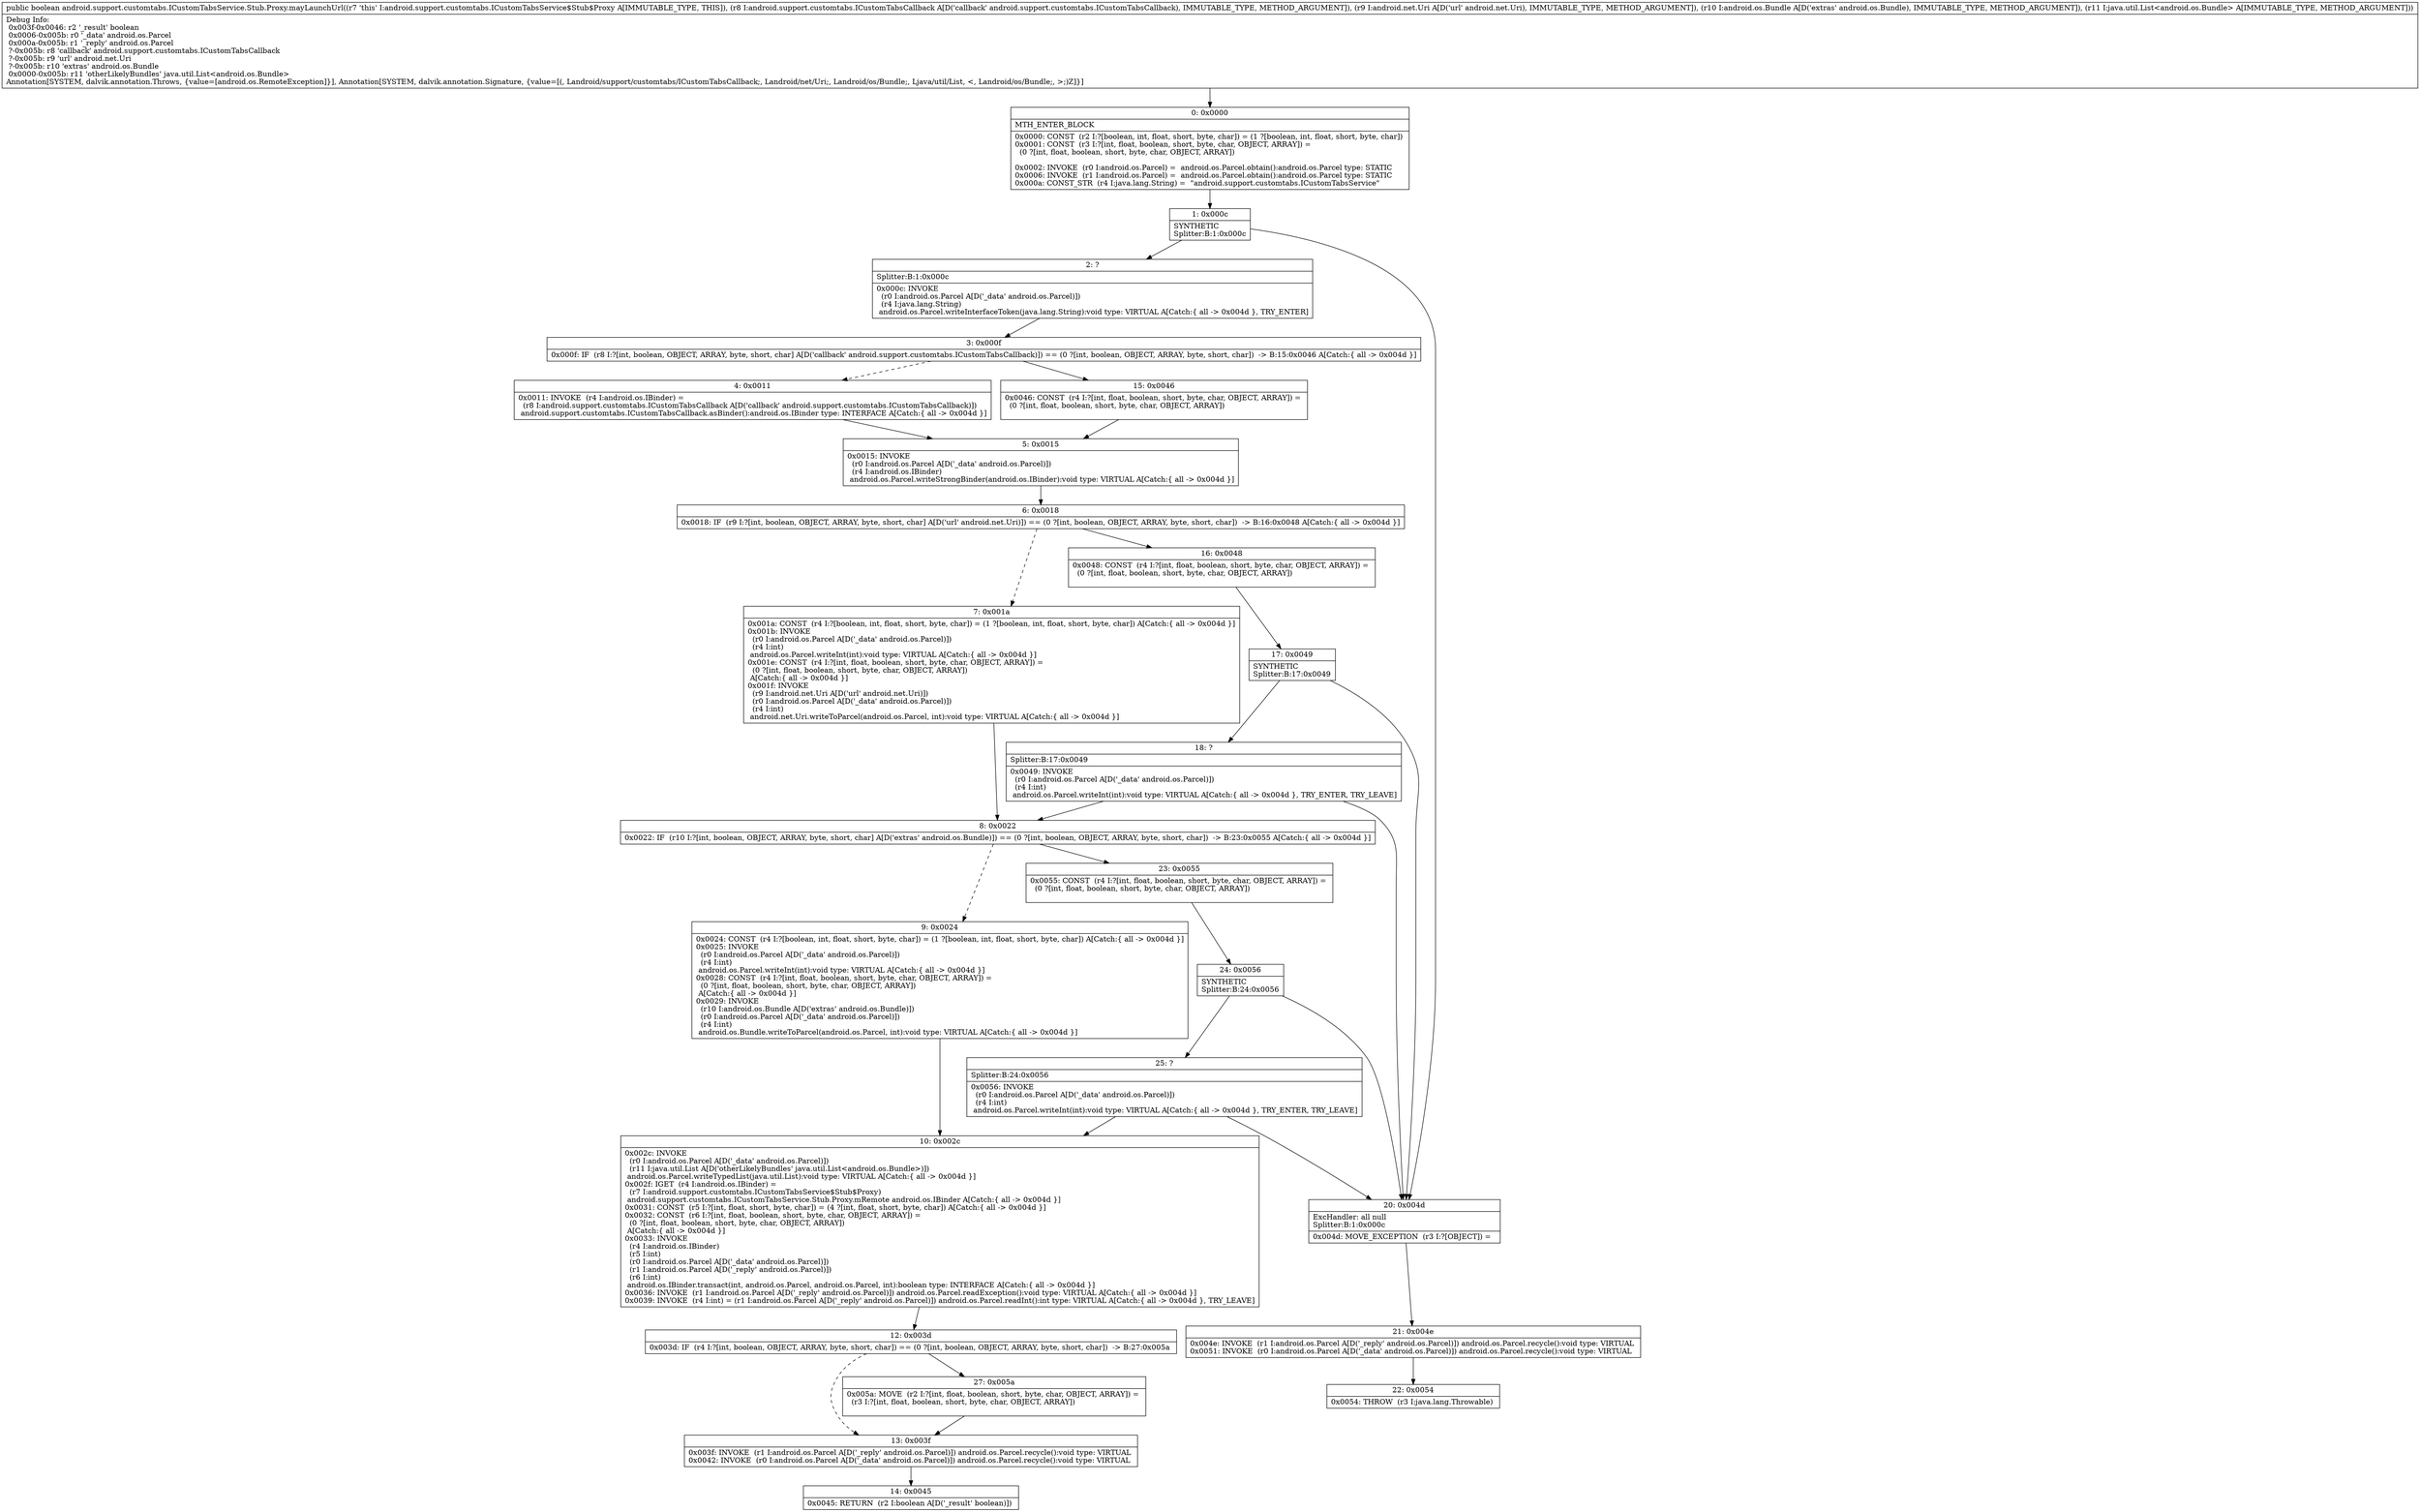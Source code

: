 digraph "CFG forandroid.support.customtabs.ICustomTabsService.Stub.Proxy.mayLaunchUrl(Landroid\/support\/customtabs\/ICustomTabsCallback;Landroid\/net\/Uri;Landroid\/os\/Bundle;Ljava\/util\/List;)Z" {
Node_0 [shape=record,label="{0\:\ 0x0000|MTH_ENTER_BLOCK\l|0x0000: CONST  (r2 I:?[boolean, int, float, short, byte, char]) = (1 ?[boolean, int, float, short, byte, char]) \l0x0001: CONST  (r3 I:?[int, float, boolean, short, byte, char, OBJECT, ARRAY]) = \l  (0 ?[int, float, boolean, short, byte, char, OBJECT, ARRAY])\l \l0x0002: INVOKE  (r0 I:android.os.Parcel) =  android.os.Parcel.obtain():android.os.Parcel type: STATIC \l0x0006: INVOKE  (r1 I:android.os.Parcel) =  android.os.Parcel.obtain():android.os.Parcel type: STATIC \l0x000a: CONST_STR  (r4 I:java.lang.String) =  \"android.support.customtabs.ICustomTabsService\" \l}"];
Node_1 [shape=record,label="{1\:\ 0x000c|SYNTHETIC\lSplitter:B:1:0x000c\l}"];
Node_2 [shape=record,label="{2\:\ ?|Splitter:B:1:0x000c\l|0x000c: INVOKE  \l  (r0 I:android.os.Parcel A[D('_data' android.os.Parcel)])\l  (r4 I:java.lang.String)\l android.os.Parcel.writeInterfaceToken(java.lang.String):void type: VIRTUAL A[Catch:\{ all \-\> 0x004d \}, TRY_ENTER]\l}"];
Node_3 [shape=record,label="{3\:\ 0x000f|0x000f: IF  (r8 I:?[int, boolean, OBJECT, ARRAY, byte, short, char] A[D('callback' android.support.customtabs.ICustomTabsCallback)]) == (0 ?[int, boolean, OBJECT, ARRAY, byte, short, char])  \-\> B:15:0x0046 A[Catch:\{ all \-\> 0x004d \}]\l}"];
Node_4 [shape=record,label="{4\:\ 0x0011|0x0011: INVOKE  (r4 I:android.os.IBinder) = \l  (r8 I:android.support.customtabs.ICustomTabsCallback A[D('callback' android.support.customtabs.ICustomTabsCallback)])\l android.support.customtabs.ICustomTabsCallback.asBinder():android.os.IBinder type: INTERFACE A[Catch:\{ all \-\> 0x004d \}]\l}"];
Node_5 [shape=record,label="{5\:\ 0x0015|0x0015: INVOKE  \l  (r0 I:android.os.Parcel A[D('_data' android.os.Parcel)])\l  (r4 I:android.os.IBinder)\l android.os.Parcel.writeStrongBinder(android.os.IBinder):void type: VIRTUAL A[Catch:\{ all \-\> 0x004d \}]\l}"];
Node_6 [shape=record,label="{6\:\ 0x0018|0x0018: IF  (r9 I:?[int, boolean, OBJECT, ARRAY, byte, short, char] A[D('url' android.net.Uri)]) == (0 ?[int, boolean, OBJECT, ARRAY, byte, short, char])  \-\> B:16:0x0048 A[Catch:\{ all \-\> 0x004d \}]\l}"];
Node_7 [shape=record,label="{7\:\ 0x001a|0x001a: CONST  (r4 I:?[boolean, int, float, short, byte, char]) = (1 ?[boolean, int, float, short, byte, char]) A[Catch:\{ all \-\> 0x004d \}]\l0x001b: INVOKE  \l  (r0 I:android.os.Parcel A[D('_data' android.os.Parcel)])\l  (r4 I:int)\l android.os.Parcel.writeInt(int):void type: VIRTUAL A[Catch:\{ all \-\> 0x004d \}]\l0x001e: CONST  (r4 I:?[int, float, boolean, short, byte, char, OBJECT, ARRAY]) = \l  (0 ?[int, float, boolean, short, byte, char, OBJECT, ARRAY])\l A[Catch:\{ all \-\> 0x004d \}]\l0x001f: INVOKE  \l  (r9 I:android.net.Uri A[D('url' android.net.Uri)])\l  (r0 I:android.os.Parcel A[D('_data' android.os.Parcel)])\l  (r4 I:int)\l android.net.Uri.writeToParcel(android.os.Parcel, int):void type: VIRTUAL A[Catch:\{ all \-\> 0x004d \}]\l}"];
Node_8 [shape=record,label="{8\:\ 0x0022|0x0022: IF  (r10 I:?[int, boolean, OBJECT, ARRAY, byte, short, char] A[D('extras' android.os.Bundle)]) == (0 ?[int, boolean, OBJECT, ARRAY, byte, short, char])  \-\> B:23:0x0055 A[Catch:\{ all \-\> 0x004d \}]\l}"];
Node_9 [shape=record,label="{9\:\ 0x0024|0x0024: CONST  (r4 I:?[boolean, int, float, short, byte, char]) = (1 ?[boolean, int, float, short, byte, char]) A[Catch:\{ all \-\> 0x004d \}]\l0x0025: INVOKE  \l  (r0 I:android.os.Parcel A[D('_data' android.os.Parcel)])\l  (r4 I:int)\l android.os.Parcel.writeInt(int):void type: VIRTUAL A[Catch:\{ all \-\> 0x004d \}]\l0x0028: CONST  (r4 I:?[int, float, boolean, short, byte, char, OBJECT, ARRAY]) = \l  (0 ?[int, float, boolean, short, byte, char, OBJECT, ARRAY])\l A[Catch:\{ all \-\> 0x004d \}]\l0x0029: INVOKE  \l  (r10 I:android.os.Bundle A[D('extras' android.os.Bundle)])\l  (r0 I:android.os.Parcel A[D('_data' android.os.Parcel)])\l  (r4 I:int)\l android.os.Bundle.writeToParcel(android.os.Parcel, int):void type: VIRTUAL A[Catch:\{ all \-\> 0x004d \}]\l}"];
Node_10 [shape=record,label="{10\:\ 0x002c|0x002c: INVOKE  \l  (r0 I:android.os.Parcel A[D('_data' android.os.Parcel)])\l  (r11 I:java.util.List A[D('otherLikelyBundles' java.util.List\<android.os.Bundle\>)])\l android.os.Parcel.writeTypedList(java.util.List):void type: VIRTUAL A[Catch:\{ all \-\> 0x004d \}]\l0x002f: IGET  (r4 I:android.os.IBinder) = \l  (r7 I:android.support.customtabs.ICustomTabsService$Stub$Proxy)\l android.support.customtabs.ICustomTabsService.Stub.Proxy.mRemote android.os.IBinder A[Catch:\{ all \-\> 0x004d \}]\l0x0031: CONST  (r5 I:?[int, float, short, byte, char]) = (4 ?[int, float, short, byte, char]) A[Catch:\{ all \-\> 0x004d \}]\l0x0032: CONST  (r6 I:?[int, float, boolean, short, byte, char, OBJECT, ARRAY]) = \l  (0 ?[int, float, boolean, short, byte, char, OBJECT, ARRAY])\l A[Catch:\{ all \-\> 0x004d \}]\l0x0033: INVOKE  \l  (r4 I:android.os.IBinder)\l  (r5 I:int)\l  (r0 I:android.os.Parcel A[D('_data' android.os.Parcel)])\l  (r1 I:android.os.Parcel A[D('_reply' android.os.Parcel)])\l  (r6 I:int)\l android.os.IBinder.transact(int, android.os.Parcel, android.os.Parcel, int):boolean type: INTERFACE A[Catch:\{ all \-\> 0x004d \}]\l0x0036: INVOKE  (r1 I:android.os.Parcel A[D('_reply' android.os.Parcel)]) android.os.Parcel.readException():void type: VIRTUAL A[Catch:\{ all \-\> 0x004d \}]\l0x0039: INVOKE  (r4 I:int) = (r1 I:android.os.Parcel A[D('_reply' android.os.Parcel)]) android.os.Parcel.readInt():int type: VIRTUAL A[Catch:\{ all \-\> 0x004d \}, TRY_LEAVE]\l}"];
Node_12 [shape=record,label="{12\:\ 0x003d|0x003d: IF  (r4 I:?[int, boolean, OBJECT, ARRAY, byte, short, char]) == (0 ?[int, boolean, OBJECT, ARRAY, byte, short, char])  \-\> B:27:0x005a \l}"];
Node_13 [shape=record,label="{13\:\ 0x003f|0x003f: INVOKE  (r1 I:android.os.Parcel A[D('_reply' android.os.Parcel)]) android.os.Parcel.recycle():void type: VIRTUAL \l0x0042: INVOKE  (r0 I:android.os.Parcel A[D('_data' android.os.Parcel)]) android.os.Parcel.recycle():void type: VIRTUAL \l}"];
Node_14 [shape=record,label="{14\:\ 0x0045|0x0045: RETURN  (r2 I:boolean A[D('_result' boolean)]) \l}"];
Node_15 [shape=record,label="{15\:\ 0x0046|0x0046: CONST  (r4 I:?[int, float, boolean, short, byte, char, OBJECT, ARRAY]) = \l  (0 ?[int, float, boolean, short, byte, char, OBJECT, ARRAY])\l \l}"];
Node_16 [shape=record,label="{16\:\ 0x0048|0x0048: CONST  (r4 I:?[int, float, boolean, short, byte, char, OBJECT, ARRAY]) = \l  (0 ?[int, float, boolean, short, byte, char, OBJECT, ARRAY])\l \l}"];
Node_17 [shape=record,label="{17\:\ 0x0049|SYNTHETIC\lSplitter:B:17:0x0049\l}"];
Node_18 [shape=record,label="{18\:\ ?|Splitter:B:17:0x0049\l|0x0049: INVOKE  \l  (r0 I:android.os.Parcel A[D('_data' android.os.Parcel)])\l  (r4 I:int)\l android.os.Parcel.writeInt(int):void type: VIRTUAL A[Catch:\{ all \-\> 0x004d \}, TRY_ENTER, TRY_LEAVE]\l}"];
Node_20 [shape=record,label="{20\:\ 0x004d|ExcHandler: all null\lSplitter:B:1:0x000c\l|0x004d: MOVE_EXCEPTION  (r3 I:?[OBJECT]) =  \l}"];
Node_21 [shape=record,label="{21\:\ 0x004e|0x004e: INVOKE  (r1 I:android.os.Parcel A[D('_reply' android.os.Parcel)]) android.os.Parcel.recycle():void type: VIRTUAL \l0x0051: INVOKE  (r0 I:android.os.Parcel A[D('_data' android.os.Parcel)]) android.os.Parcel.recycle():void type: VIRTUAL \l}"];
Node_22 [shape=record,label="{22\:\ 0x0054|0x0054: THROW  (r3 I:java.lang.Throwable) \l}"];
Node_23 [shape=record,label="{23\:\ 0x0055|0x0055: CONST  (r4 I:?[int, float, boolean, short, byte, char, OBJECT, ARRAY]) = \l  (0 ?[int, float, boolean, short, byte, char, OBJECT, ARRAY])\l \l}"];
Node_24 [shape=record,label="{24\:\ 0x0056|SYNTHETIC\lSplitter:B:24:0x0056\l}"];
Node_25 [shape=record,label="{25\:\ ?|Splitter:B:24:0x0056\l|0x0056: INVOKE  \l  (r0 I:android.os.Parcel A[D('_data' android.os.Parcel)])\l  (r4 I:int)\l android.os.Parcel.writeInt(int):void type: VIRTUAL A[Catch:\{ all \-\> 0x004d \}, TRY_ENTER, TRY_LEAVE]\l}"];
Node_27 [shape=record,label="{27\:\ 0x005a|0x005a: MOVE  (r2 I:?[int, float, boolean, short, byte, char, OBJECT, ARRAY]) = \l  (r3 I:?[int, float, boolean, short, byte, char, OBJECT, ARRAY])\l \l}"];
MethodNode[shape=record,label="{public boolean android.support.customtabs.ICustomTabsService.Stub.Proxy.mayLaunchUrl((r7 'this' I:android.support.customtabs.ICustomTabsService$Stub$Proxy A[IMMUTABLE_TYPE, THIS]), (r8 I:android.support.customtabs.ICustomTabsCallback A[D('callback' android.support.customtabs.ICustomTabsCallback), IMMUTABLE_TYPE, METHOD_ARGUMENT]), (r9 I:android.net.Uri A[D('url' android.net.Uri), IMMUTABLE_TYPE, METHOD_ARGUMENT]), (r10 I:android.os.Bundle A[D('extras' android.os.Bundle), IMMUTABLE_TYPE, METHOD_ARGUMENT]), (r11 I:java.util.List\<android.os.Bundle\> A[IMMUTABLE_TYPE, METHOD_ARGUMENT]))  | Debug Info:\l  0x003f\-0x0046: r2 '_result' boolean\l  0x0006\-0x005b: r0 '_data' android.os.Parcel\l  0x000a\-0x005b: r1 '_reply' android.os.Parcel\l  ?\-0x005b: r8 'callback' android.support.customtabs.ICustomTabsCallback\l  ?\-0x005b: r9 'url' android.net.Uri\l  ?\-0x005b: r10 'extras' android.os.Bundle\l  0x0000\-0x005b: r11 'otherLikelyBundles' java.util.List\<android.os.Bundle\>\lAnnotation[SYSTEM, dalvik.annotation.Throws, \{value=[android.os.RemoteException]\}], Annotation[SYSTEM, dalvik.annotation.Signature, \{value=[(, Landroid\/support\/customtabs\/ICustomTabsCallback;, Landroid\/net\/Uri;, Landroid\/os\/Bundle;, Ljava\/util\/List, \<, Landroid\/os\/Bundle;, \>;)Z]\}]\l}"];
MethodNode -> Node_0;
Node_0 -> Node_1;
Node_1 -> Node_2;
Node_1 -> Node_20;
Node_2 -> Node_3;
Node_3 -> Node_4[style=dashed];
Node_3 -> Node_15;
Node_4 -> Node_5;
Node_5 -> Node_6;
Node_6 -> Node_7[style=dashed];
Node_6 -> Node_16;
Node_7 -> Node_8;
Node_8 -> Node_9[style=dashed];
Node_8 -> Node_23;
Node_9 -> Node_10;
Node_10 -> Node_12;
Node_12 -> Node_13[style=dashed];
Node_12 -> Node_27;
Node_13 -> Node_14;
Node_15 -> Node_5;
Node_16 -> Node_17;
Node_17 -> Node_18;
Node_17 -> Node_20;
Node_18 -> Node_20;
Node_18 -> Node_8;
Node_20 -> Node_21;
Node_21 -> Node_22;
Node_23 -> Node_24;
Node_24 -> Node_25;
Node_24 -> Node_20;
Node_25 -> Node_20;
Node_25 -> Node_10;
Node_27 -> Node_13;
}

